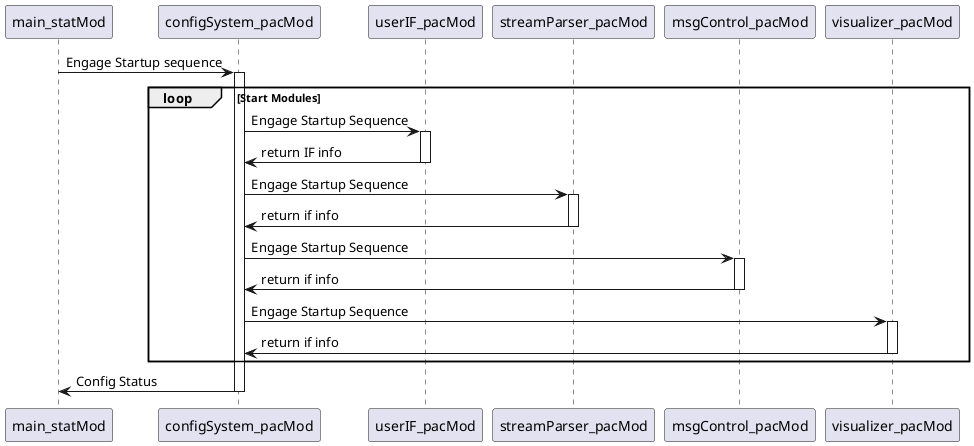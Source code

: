 @startuml masterDevice_startup SD
'!include masterDevice_componentDiagram.iuml
!definelong sandr(master,slave,masterMsg,slaveMsg) 
master->slave : masterMsg
activate slave
slave->master : slaveMsg
deactivate slave
!enddefinelong
participant main as "main_statMod"
participant configMod as "configSystem_pacMod"
participant ifMod as "userIF_pacMod" 
participant streamMod as "streamParser_pacMod"
participant msgMod as "msgControl_pacMod"
participant visMod as "visualizer_pacMod"

main -> configMod : Engage Startup sequence
activate configMod
loop Start Modules
    sandr(configMod,ifMod,"Engage Startup Sequence","return IF info")
    sandr(configMod,streamMod,"Engage Startup Sequence","return if info")
    sandr(configMod,msgMod,"Engage Startup Sequence","return if info")
    sandr(configMod,visMod,"Engage Startup Sequence","return if info")
end
configMod -> main : Config Status
deactivate configMod



@enduml
